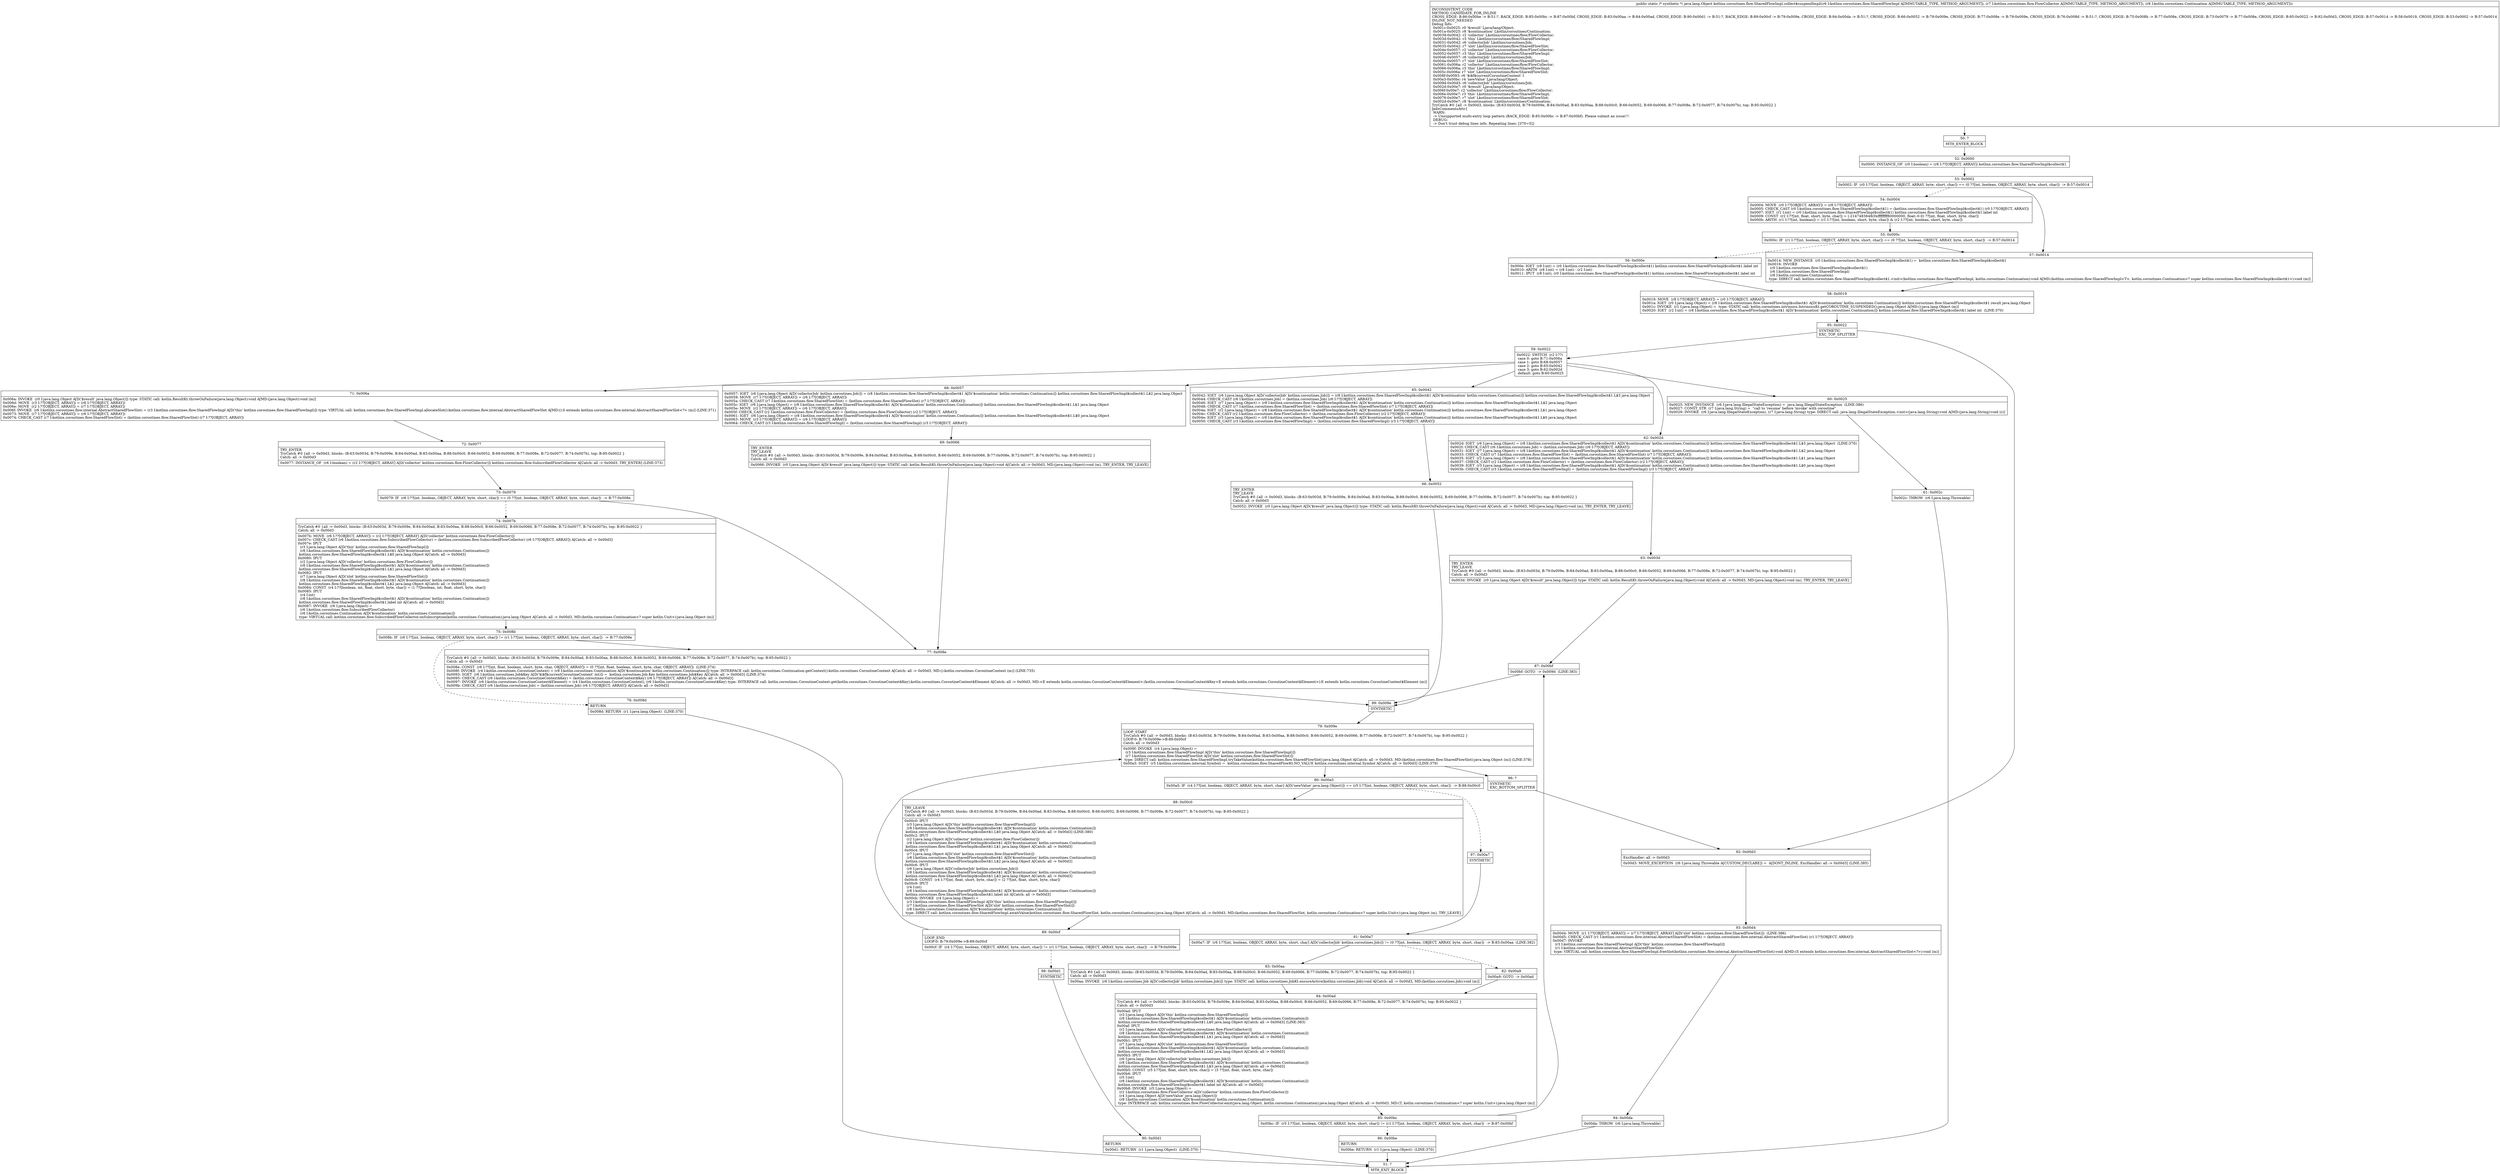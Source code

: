 digraph "CFG forkotlinx.coroutines.flow.SharedFlowImpl.collect$suspendImpl(Lkotlinx\/coroutines\/flow\/SharedFlowImpl;Lkotlinx\/coroutines\/flow\/FlowCollector;Lkotlin\/coroutines\/Continuation;)Ljava\/lang\/Object;" {
Node_50 [shape=record,label="{50\:\ ?|MTH_ENTER_BLOCK\l}"];
Node_52 [shape=record,label="{52\:\ 0x0000|0x0000: INSTANCE_OF  (r0 I:boolean) = (r8 I:??[OBJECT, ARRAY]) kotlinx.coroutines.flow.SharedFlowImpl$collect$1 \l}"];
Node_53 [shape=record,label="{53\:\ 0x0002|0x0002: IF  (r0 I:??[int, boolean, OBJECT, ARRAY, byte, short, char]) == (0 ??[int, boolean, OBJECT, ARRAY, byte, short, char])  \-\> B:57:0x0014 \l}"];
Node_54 [shape=record,label="{54\:\ 0x0004|0x0004: MOVE  (r0 I:??[OBJECT, ARRAY]) = (r8 I:??[OBJECT, ARRAY]) \l0x0005: CHECK_CAST (r0 I:kotlinx.coroutines.flow.SharedFlowImpl$collect$1) = (kotlinx.coroutines.flow.SharedFlowImpl$collect$1) (r0 I:??[OBJECT, ARRAY]) \l0x0007: IGET  (r1 I:int) = (r0 I:kotlinx.coroutines.flow.SharedFlowImpl$collect$1) kotlinx.coroutines.flow.SharedFlowImpl$collect$1.label int \l0x0009: CONST  (r2 I:??[int, float, short, byte, char]) = (\-2147483648(0xffffffff80000000, float:\-0.0) ??[int, float, short, byte, char]) \l0x000b: ARITH  (r1 I:??[int, boolean]) = (r1 I:??[int, boolean, short, byte, char]) & (r2 I:??[int, boolean, short, byte, char]) \l}"];
Node_55 [shape=record,label="{55\:\ 0x000c|0x000c: IF  (r1 I:??[int, boolean, OBJECT, ARRAY, byte, short, char]) == (0 ??[int, boolean, OBJECT, ARRAY, byte, short, char])  \-\> B:57:0x0014 \l}"];
Node_56 [shape=record,label="{56\:\ 0x000e|0x000e: IGET  (r8 I:int) = (r0 I:kotlinx.coroutines.flow.SharedFlowImpl$collect$1) kotlinx.coroutines.flow.SharedFlowImpl$collect$1.label int \l0x0010: ARITH  (r8 I:int) = (r8 I:int) \- (r2 I:int) \l0x0011: IPUT  (r8 I:int), (r0 I:kotlinx.coroutines.flow.SharedFlowImpl$collect$1) kotlinx.coroutines.flow.SharedFlowImpl$collect$1.label int \l}"];
Node_58 [shape=record,label="{58\:\ 0x0019|0x0019: MOVE  (r8 I:??[OBJECT, ARRAY]) = (r0 I:??[OBJECT, ARRAY]) \l0x001a: IGET  (r0 I:java.lang.Object) = (r8 I:kotlinx.coroutines.flow.SharedFlowImpl$collect$1 A[D('$continuation' kotlin.coroutines.Continuation)]) kotlinx.coroutines.flow.SharedFlowImpl$collect$1.result java.lang.Object \l0x001c: INVOKE  (r1 I:java.lang.Object) =  type: STATIC call: kotlin.coroutines.intrinsics.IntrinsicsKt.getCOROUTINE_SUSPENDED():java.lang.Object A[MD:():java.lang.Object (m)]\l0x0020: IGET  (r2 I:int) = (r8 I:kotlinx.coroutines.flow.SharedFlowImpl$collect$1 A[D('$continuation' kotlin.coroutines.Continuation)]) kotlinx.coroutines.flow.SharedFlowImpl$collect$1.label int  (LINE:370)\l}"];
Node_95 [shape=record,label="{95\:\ 0x0022|SYNTHETIC\lEXC_TOP_SPLITTER\l}"];
Node_59 [shape=record,label="{59\:\ 0x0022|0x0022: SWITCH  (r2 I:??)\l case 0: goto B:71:0x006a\l case 1: goto B:68:0x0057\l case 2: goto B:65:0x0042\l case 3: goto B:62:0x002d\l default: goto B:60:0x0025 \l}"];
Node_60 [shape=record,label="{60\:\ 0x0025|0x0025: NEW_INSTANCE  (r6 I:java.lang.IllegalStateException) =  java.lang.IllegalStateException  (LINE:386)\l0x0027: CONST_STR  (r7 I:java.lang.String) =  \"call to 'resume' before 'invoke' with coroutine\" \l0x0029: INVOKE  (r6 I:java.lang.IllegalStateException), (r7 I:java.lang.String) type: DIRECT call: java.lang.IllegalStateException.\<init\>(java.lang.String):void A[MD:(java.lang.String):void (c)]\l}"];
Node_61 [shape=record,label="{61\:\ 0x002c|0x002c: THROW  (r6 I:java.lang.Throwable) \l}"];
Node_51 [shape=record,label="{51\:\ ?|MTH_EXIT_BLOCK\l}"];
Node_62 [shape=record,label="{62\:\ 0x002d|0x002d: IGET  (r6 I:java.lang.Object) = (r8 I:kotlinx.coroutines.flow.SharedFlowImpl$collect$1 A[D('$continuation' kotlin.coroutines.Continuation)]) kotlinx.coroutines.flow.SharedFlowImpl$collect$1.L$3 java.lang.Object  (LINE:370)\l0x002f: CHECK_CAST (r6 I:kotlinx.coroutines.Job) = (kotlinx.coroutines.Job) (r6 I:??[OBJECT, ARRAY]) \l0x0031: IGET  (r7 I:java.lang.Object) = (r8 I:kotlinx.coroutines.flow.SharedFlowImpl$collect$1 A[D('$continuation' kotlin.coroutines.Continuation)]) kotlinx.coroutines.flow.SharedFlowImpl$collect$1.L$2 java.lang.Object \l0x0033: CHECK_CAST (r7 I:kotlinx.coroutines.flow.SharedFlowSlot) = (kotlinx.coroutines.flow.SharedFlowSlot) (r7 I:??[OBJECT, ARRAY]) \l0x0035: IGET  (r2 I:java.lang.Object) = (r8 I:kotlinx.coroutines.flow.SharedFlowImpl$collect$1 A[D('$continuation' kotlin.coroutines.Continuation)]) kotlinx.coroutines.flow.SharedFlowImpl$collect$1.L$1 java.lang.Object \l0x0037: CHECK_CAST (r2 I:kotlinx.coroutines.flow.FlowCollector) = (kotlinx.coroutines.flow.FlowCollector) (r2 I:??[OBJECT, ARRAY]) \l0x0039: IGET  (r3 I:java.lang.Object) = (r8 I:kotlinx.coroutines.flow.SharedFlowImpl$collect$1 A[D('$continuation' kotlin.coroutines.Continuation)]) kotlinx.coroutines.flow.SharedFlowImpl$collect$1.L$0 java.lang.Object \l0x003b: CHECK_CAST (r3 I:kotlinx.coroutines.flow.SharedFlowImpl) = (kotlinx.coroutines.flow.SharedFlowImpl) (r3 I:??[OBJECT, ARRAY]) \l}"];
Node_63 [shape=record,label="{63\:\ 0x003d|TRY_ENTER\lTRY_LEAVE\lTryCatch #0 \{all \-\> 0x00d3, blocks: (B:63:0x003d, B:79:0x009e, B:84:0x00ad, B:83:0x00aa, B:88:0x00c0, B:66:0x0052, B:69:0x0066, B:77:0x008e, B:72:0x0077, B:74:0x007b), top: B:95:0x0022 \}\lCatch: all \-\> 0x00d3\l|0x003d: INVOKE  (r0 I:java.lang.Object A[D('$result' java.lang.Object)]) type: STATIC call: kotlin.ResultKt.throwOnFailure(java.lang.Object):void A[Catch: all \-\> 0x00d3, MD:(java.lang.Object):void (m), TRY_ENTER, TRY_LEAVE]\l}"];
Node_87 [shape=record,label="{87\:\ 0x00bf|0x00bf: GOTO  \-\> 0x009d  (LINE:383)\l}"];
Node_99 [shape=record,label="{99\:\ 0x009e|SYNTHETIC\l}"];
Node_79 [shape=record,label="{79\:\ 0x009e|LOOP_START\lTryCatch #0 \{all \-\> 0x00d3, blocks: (B:63:0x003d, B:79:0x009e, B:84:0x00ad, B:83:0x00aa, B:88:0x00c0, B:66:0x0052, B:69:0x0066, B:77:0x008e, B:72:0x0077, B:74:0x007b), top: B:95:0x0022 \}\lLOOP:0: B:79:0x009e\-\>B:89:0x00cf\lCatch: all \-\> 0x00d3\l|0x009f: INVOKE  (r4 I:java.lang.Object) = \l  (r3 I:kotlinx.coroutines.flow.SharedFlowImpl A[D('this' kotlinx.coroutines.flow.SharedFlowImpl)])\l  (r7 I:kotlinx.coroutines.flow.SharedFlowSlot A[D('slot' kotlinx.coroutines.flow.SharedFlowSlot)])\l type: DIRECT call: kotlinx.coroutines.flow.SharedFlowImpl.tryTakeValue(kotlinx.coroutines.flow.SharedFlowSlot):java.lang.Object A[Catch: all \-\> 0x00d3, MD:(kotlinx.coroutines.flow.SharedFlowSlot):java.lang.Object (m)] (LINE:378)\l0x00a3: SGET  (r5 I:kotlinx.coroutines.internal.Symbol) =  kotlinx.coroutines.flow.SharedFlowKt.NO_VALUE kotlinx.coroutines.internal.Symbol A[Catch: all \-\> 0x00d3] (LINE:379)\l}"];
Node_80 [shape=record,label="{80\:\ 0x00a5|0x00a5: IF  (r4 I:??[int, boolean, OBJECT, ARRAY, byte, short, char] A[D('newValue' java.lang.Object)]) == (r5 I:??[int, boolean, OBJECT, ARRAY, byte, short, char])  \-\> B:88:0x00c0 \l}"];
Node_88 [shape=record,label="{88\:\ 0x00c0|TRY_LEAVE\lTryCatch #0 \{all \-\> 0x00d3, blocks: (B:63:0x003d, B:79:0x009e, B:84:0x00ad, B:83:0x00aa, B:88:0x00c0, B:66:0x0052, B:69:0x0066, B:77:0x008e, B:72:0x0077, B:74:0x007b), top: B:95:0x0022 \}\lCatch: all \-\> 0x00d3\l|0x00c0: IPUT  \l  (r3 I:java.lang.Object A[D('this' kotlinx.coroutines.flow.SharedFlowImpl)])\l  (r8 I:kotlinx.coroutines.flow.SharedFlowImpl$collect$1 A[D('$continuation' kotlin.coroutines.Continuation)])\l kotlinx.coroutines.flow.SharedFlowImpl$collect$1.L$0 java.lang.Object A[Catch: all \-\> 0x00d3] (LINE:380)\l0x00c2: IPUT  \l  (r2 I:java.lang.Object A[D('collector' kotlinx.coroutines.flow.FlowCollector)])\l  (r8 I:kotlinx.coroutines.flow.SharedFlowImpl$collect$1 A[D('$continuation' kotlin.coroutines.Continuation)])\l kotlinx.coroutines.flow.SharedFlowImpl$collect$1.L$1 java.lang.Object A[Catch: all \-\> 0x00d3]\l0x00c4: IPUT  \l  (r7 I:java.lang.Object A[D('slot' kotlinx.coroutines.flow.SharedFlowSlot)])\l  (r8 I:kotlinx.coroutines.flow.SharedFlowImpl$collect$1 A[D('$continuation' kotlin.coroutines.Continuation)])\l kotlinx.coroutines.flow.SharedFlowImpl$collect$1.L$2 java.lang.Object A[Catch: all \-\> 0x00d3]\l0x00c6: IPUT  \l  (r6 I:java.lang.Object A[D('collectorJob' kotlinx.coroutines.Job)])\l  (r8 I:kotlinx.coroutines.flow.SharedFlowImpl$collect$1 A[D('$continuation' kotlin.coroutines.Continuation)])\l kotlinx.coroutines.flow.SharedFlowImpl$collect$1.L$3 java.lang.Object A[Catch: all \-\> 0x00d3]\l0x00c8: CONST  (r4 I:??[int, float, short, byte, char]) = (2 ??[int, float, short, byte, char]) \l0x00c9: IPUT  \l  (r4 I:int)\l  (r8 I:kotlinx.coroutines.flow.SharedFlowImpl$collect$1 A[D('$continuation' kotlin.coroutines.Continuation)])\l kotlinx.coroutines.flow.SharedFlowImpl$collect$1.label int A[Catch: all \-\> 0x00d3]\l0x00cb: INVOKE  (r4 I:java.lang.Object) = \l  (r3 I:kotlinx.coroutines.flow.SharedFlowImpl A[D('this' kotlinx.coroutines.flow.SharedFlowImpl)])\l  (r7 I:kotlinx.coroutines.flow.SharedFlowSlot A[D('slot' kotlinx.coroutines.flow.SharedFlowSlot)])\l  (r8 I:kotlin.coroutines.Continuation A[D('$continuation' kotlin.coroutines.Continuation)])\l type: DIRECT call: kotlinx.coroutines.flow.SharedFlowImpl.awaitValue(kotlinx.coroutines.flow.SharedFlowSlot, kotlin.coroutines.Continuation):java.lang.Object A[Catch: all \-\> 0x00d3, MD:(kotlinx.coroutines.flow.SharedFlowSlot, kotlin.coroutines.Continuation\<? super kotlin.Unit\>):java.lang.Object (m), TRY_LEAVE]\l}"];
Node_89 [shape=record,label="{89\:\ 0x00cf|LOOP_END\lLOOP:0: B:79:0x009e\-\>B:89:0x00cf\l|0x00cf: IF  (r4 I:??[int, boolean, OBJECT, ARRAY, byte, short, char]) != (r1 I:??[int, boolean, OBJECT, ARRAY, byte, short, char])  \-\> B:79:0x009e \l}"];
Node_98 [shape=record,label="{98\:\ 0x00d1|SYNTHETIC\l}"];
Node_90 [shape=record,label="{90\:\ 0x00d1|RETURN\l|0x00d1: RETURN  (r1 I:java.lang.Object)  (LINE:370)\l}"];
Node_97 [shape=record,label="{97\:\ 0x00a7|SYNTHETIC\l}"];
Node_81 [shape=record,label="{81\:\ 0x00a7|0x00a7: IF  (r6 I:??[int, boolean, OBJECT, ARRAY, byte, short, char] A[D('collectorJob' kotlinx.coroutines.Job)]) != (0 ??[int, boolean, OBJECT, ARRAY, byte, short, char])  \-\> B:83:0x00aa  (LINE:382)\l}"];
Node_82 [shape=record,label="{82\:\ 0x00a9|0x00a9: GOTO  \-\> 0x00ad \l}"];
Node_84 [shape=record,label="{84\:\ 0x00ad|TryCatch #0 \{all \-\> 0x00d3, blocks: (B:63:0x003d, B:79:0x009e, B:84:0x00ad, B:83:0x00aa, B:88:0x00c0, B:66:0x0052, B:69:0x0066, B:77:0x008e, B:72:0x0077, B:74:0x007b), top: B:95:0x0022 \}\lCatch: all \-\> 0x00d3\l|0x00ad: IPUT  \l  (r3 I:java.lang.Object A[D('this' kotlinx.coroutines.flow.SharedFlowImpl)])\l  (r8 I:kotlinx.coroutines.flow.SharedFlowImpl$collect$1 A[D('$continuation' kotlin.coroutines.Continuation)])\l kotlinx.coroutines.flow.SharedFlowImpl$collect$1.L$0 java.lang.Object A[Catch: all \-\> 0x00d3] (LINE:383)\l0x00af: IPUT  \l  (r2 I:java.lang.Object A[D('collector' kotlinx.coroutines.flow.FlowCollector)])\l  (r8 I:kotlinx.coroutines.flow.SharedFlowImpl$collect$1 A[D('$continuation' kotlin.coroutines.Continuation)])\l kotlinx.coroutines.flow.SharedFlowImpl$collect$1.L$1 java.lang.Object A[Catch: all \-\> 0x00d3]\l0x00b1: IPUT  \l  (r7 I:java.lang.Object A[D('slot' kotlinx.coroutines.flow.SharedFlowSlot)])\l  (r8 I:kotlinx.coroutines.flow.SharedFlowImpl$collect$1 A[D('$continuation' kotlin.coroutines.Continuation)])\l kotlinx.coroutines.flow.SharedFlowImpl$collect$1.L$2 java.lang.Object A[Catch: all \-\> 0x00d3]\l0x00b3: IPUT  \l  (r6 I:java.lang.Object A[D('collectorJob' kotlinx.coroutines.Job)])\l  (r8 I:kotlinx.coroutines.flow.SharedFlowImpl$collect$1 A[D('$continuation' kotlin.coroutines.Continuation)])\l kotlinx.coroutines.flow.SharedFlowImpl$collect$1.L$3 java.lang.Object A[Catch: all \-\> 0x00d3]\l0x00b5: CONST  (r5 I:??[int, float, short, byte, char]) = (3 ??[int, float, short, byte, char]) \l0x00b6: IPUT  \l  (r5 I:int)\l  (r8 I:kotlinx.coroutines.flow.SharedFlowImpl$collect$1 A[D('$continuation' kotlin.coroutines.Continuation)])\l kotlinx.coroutines.flow.SharedFlowImpl$collect$1.label int A[Catch: all \-\> 0x00d3]\l0x00b8: INVOKE  (r5 I:java.lang.Object) = \l  (r2 I:kotlinx.coroutines.flow.FlowCollector A[D('collector' kotlinx.coroutines.flow.FlowCollector)])\l  (r4 I:java.lang.Object A[D('newValue' java.lang.Object)])\l  (r8 I:kotlin.coroutines.Continuation A[D('$continuation' kotlin.coroutines.Continuation)])\l type: INTERFACE call: kotlinx.coroutines.flow.FlowCollector.emit(java.lang.Object, kotlin.coroutines.Continuation):java.lang.Object A[Catch: all \-\> 0x00d3, MD:(T, kotlin.coroutines.Continuation\<? super kotlin.Unit\>):java.lang.Object (m)]\l}"];
Node_85 [shape=record,label="{85\:\ 0x00bc|0x00bc: IF  (r5 I:??[int, boolean, OBJECT, ARRAY, byte, short, char]) != (r1 I:??[int, boolean, OBJECT, ARRAY, byte, short, char])  \-\> B:87:0x00bf \l}"];
Node_86 [shape=record,label="{86\:\ 0x00be|RETURN\l|0x00be: RETURN  (r1 I:java.lang.Object)  (LINE:370)\l}"];
Node_83 [shape=record,label="{83\:\ 0x00aa|TryCatch #0 \{all \-\> 0x00d3, blocks: (B:63:0x003d, B:79:0x009e, B:84:0x00ad, B:83:0x00aa, B:88:0x00c0, B:66:0x0052, B:69:0x0066, B:77:0x008e, B:72:0x0077, B:74:0x007b), top: B:95:0x0022 \}\lCatch: all \-\> 0x00d3\l|0x00aa: INVOKE  (r6 I:kotlinx.coroutines.Job A[D('collectorJob' kotlinx.coroutines.Job)]) type: STATIC call: kotlinx.coroutines.JobKt.ensureActive(kotlinx.coroutines.Job):void A[Catch: all \-\> 0x00d3, MD:(kotlinx.coroutines.Job):void (m)]\l}"];
Node_96 [shape=record,label="{96\:\ ?|SYNTHETIC\lEXC_BOTTOM_SPLITTER\l}"];
Node_65 [shape=record,label="{65\:\ 0x0042|0x0042: IGET  (r6 I:java.lang.Object A[D('collectorJob' kotlinx.coroutines.Job)]) = (r8 I:kotlinx.coroutines.flow.SharedFlowImpl$collect$1 A[D('$continuation' kotlin.coroutines.Continuation)]) kotlinx.coroutines.flow.SharedFlowImpl$collect$1.L$3 java.lang.Object \l0x0044: CHECK_CAST (r6 I:kotlinx.coroutines.Job) = (kotlinx.coroutines.Job) (r6 I:??[OBJECT, ARRAY]) \l0x0046: IGET  (r7 I:java.lang.Object) = (r8 I:kotlinx.coroutines.flow.SharedFlowImpl$collect$1 A[D('$continuation' kotlin.coroutines.Continuation)]) kotlinx.coroutines.flow.SharedFlowImpl$collect$1.L$2 java.lang.Object \l0x0048: CHECK_CAST (r7 I:kotlinx.coroutines.flow.SharedFlowSlot) = (kotlinx.coroutines.flow.SharedFlowSlot) (r7 I:??[OBJECT, ARRAY]) \l0x004a: IGET  (r2 I:java.lang.Object) = (r8 I:kotlinx.coroutines.flow.SharedFlowImpl$collect$1 A[D('$continuation' kotlin.coroutines.Continuation)]) kotlinx.coroutines.flow.SharedFlowImpl$collect$1.L$1 java.lang.Object \l0x004c: CHECK_CAST (r2 I:kotlinx.coroutines.flow.FlowCollector) = (kotlinx.coroutines.flow.FlowCollector) (r2 I:??[OBJECT, ARRAY]) \l0x004e: IGET  (r3 I:java.lang.Object) = (r8 I:kotlinx.coroutines.flow.SharedFlowImpl$collect$1 A[D('$continuation' kotlin.coroutines.Continuation)]) kotlinx.coroutines.flow.SharedFlowImpl$collect$1.L$0 java.lang.Object \l0x0050: CHECK_CAST (r3 I:kotlinx.coroutines.flow.SharedFlowImpl) = (kotlinx.coroutines.flow.SharedFlowImpl) (r3 I:??[OBJECT, ARRAY]) \l}"];
Node_66 [shape=record,label="{66\:\ 0x0052|TRY_ENTER\lTRY_LEAVE\lTryCatch #0 \{all \-\> 0x00d3, blocks: (B:63:0x003d, B:79:0x009e, B:84:0x00ad, B:83:0x00aa, B:88:0x00c0, B:66:0x0052, B:69:0x0066, B:77:0x008e, B:72:0x0077, B:74:0x007b), top: B:95:0x0022 \}\lCatch: all \-\> 0x00d3\l|0x0052: INVOKE  (r0 I:java.lang.Object A[D('$result' java.lang.Object)]) type: STATIC call: kotlin.ResultKt.throwOnFailure(java.lang.Object):void A[Catch: all \-\> 0x00d3, MD:(java.lang.Object):void (m), TRY_ENTER, TRY_LEAVE]\l}"];
Node_68 [shape=record,label="{68\:\ 0x0057|0x0057: IGET  (r6 I:java.lang.Object A[D('collectorJob' kotlinx.coroutines.Job)]) = (r8 I:kotlinx.coroutines.flow.SharedFlowImpl$collect$1 A[D('$continuation' kotlin.coroutines.Continuation)]) kotlinx.coroutines.flow.SharedFlowImpl$collect$1.L$2 java.lang.Object \l0x0059: MOVE  (r7 I:??[OBJECT, ARRAY]) = (r6 I:??[OBJECT, ARRAY]) \l0x005a: CHECK_CAST (r7 I:kotlinx.coroutines.flow.SharedFlowSlot) = (kotlinx.coroutines.flow.SharedFlowSlot) (r7 I:??[OBJECT, ARRAY]) \l0x005c: IGET  (r6 I:java.lang.Object) = (r8 I:kotlinx.coroutines.flow.SharedFlowImpl$collect$1 A[D('$continuation' kotlin.coroutines.Continuation)]) kotlinx.coroutines.flow.SharedFlowImpl$collect$1.L$1 java.lang.Object \l0x005e: MOVE  (r2 I:??[OBJECT, ARRAY]) = (r6 I:??[OBJECT, ARRAY]) \l0x005f: CHECK_CAST (r2 I:kotlinx.coroutines.flow.FlowCollector) = (kotlinx.coroutines.flow.FlowCollector) (r2 I:??[OBJECT, ARRAY]) \l0x0061: IGET  (r6 I:java.lang.Object) = (r8 I:kotlinx.coroutines.flow.SharedFlowImpl$collect$1 A[D('$continuation' kotlin.coroutines.Continuation)]) kotlinx.coroutines.flow.SharedFlowImpl$collect$1.L$0 java.lang.Object \l0x0063: MOVE  (r3 I:??[OBJECT, ARRAY]) = (r6 I:??[OBJECT, ARRAY]) \l0x0064: CHECK_CAST (r3 I:kotlinx.coroutines.flow.SharedFlowImpl) = (kotlinx.coroutines.flow.SharedFlowImpl) (r3 I:??[OBJECT, ARRAY]) \l}"];
Node_69 [shape=record,label="{69\:\ 0x0066|TRY_ENTER\lTRY_LEAVE\lTryCatch #0 \{all \-\> 0x00d3, blocks: (B:63:0x003d, B:79:0x009e, B:84:0x00ad, B:83:0x00aa, B:88:0x00c0, B:66:0x0052, B:69:0x0066, B:77:0x008e, B:72:0x0077, B:74:0x007b), top: B:95:0x0022 \}\lCatch: all \-\> 0x00d3\l|0x0066: INVOKE  (r0 I:java.lang.Object A[D('$result' java.lang.Object)]) type: STATIC call: kotlin.ResultKt.throwOnFailure(java.lang.Object):void A[Catch: all \-\> 0x00d3, MD:(java.lang.Object):void (m), TRY_ENTER, TRY_LEAVE]\l}"];
Node_77 [shape=record,label="{77\:\ 0x008e|TryCatch #0 \{all \-\> 0x00d3, blocks: (B:63:0x003d, B:79:0x009e, B:84:0x00ad, B:83:0x00aa, B:88:0x00c0, B:66:0x0052, B:69:0x0066, B:77:0x008e, B:72:0x0077, B:74:0x007b), top: B:95:0x0022 \}\lCatch: all \-\> 0x00d3\l|0x008e: CONST  (r6 I:??[int, float, boolean, short, byte, char, OBJECT, ARRAY]) = (0 ??[int, float, boolean, short, byte, char, OBJECT, ARRAY])  (LINE:374)\l0x008f: INVOKE  (r4 I:kotlin.coroutines.CoroutineContext) = (r8 I:kotlin.coroutines.Continuation A[D('$continuation' kotlin.coroutines.Continuation)]) type: INTERFACE call: kotlin.coroutines.Continuation.getContext():kotlin.coroutines.CoroutineContext A[Catch: all \-\> 0x00d3, MD:():kotlin.coroutines.CoroutineContext (m)] (LINE:735)\l0x0093: SGET  (r6 I:kotlinx.coroutines.Job$Key A[D('$i$f$currentCoroutineContext' int)]) =  kotlinx.coroutines.Job.Key kotlinx.coroutines.Job$Key A[Catch: all \-\> 0x00d3] (LINE:374)\l0x0095: CHECK_CAST (r6 I:kotlin.coroutines.CoroutineContext$Key) = (kotlin.coroutines.CoroutineContext$Key) (r6 I:??[OBJECT, ARRAY]) A[Catch: all \-\> 0x00d3]\l0x0097: INVOKE  (r6 I:kotlin.coroutines.CoroutineContext$Element) = (r4 I:kotlin.coroutines.CoroutineContext), (r6 I:kotlin.coroutines.CoroutineContext$Key) type: INTERFACE call: kotlin.coroutines.CoroutineContext.get(kotlin.coroutines.CoroutineContext$Key):kotlin.coroutines.CoroutineContext$Element A[Catch: all \-\> 0x00d3, MD:\<E extends kotlin.coroutines.CoroutineContext$Element\>:(kotlin.coroutines.CoroutineContext$Key\<E extends kotlin.coroutines.CoroutineContext$Element\>):E extends kotlin.coroutines.CoroutineContext$Element (m)]\l0x009b: CHECK_CAST (r6 I:kotlinx.coroutines.Job) = (kotlinx.coroutines.Job) (r6 I:??[OBJECT, ARRAY]) A[Catch: all \-\> 0x00d3]\l}"];
Node_71 [shape=record,label="{71\:\ 0x006a|0x006a: INVOKE  (r0 I:java.lang.Object A[D('$result' java.lang.Object)]) type: STATIC call: kotlin.ResultKt.throwOnFailure(java.lang.Object):void A[MD:(java.lang.Object):void (m)]\l0x006d: MOVE  (r3 I:??[OBJECT, ARRAY]) = (r6 I:??[OBJECT, ARRAY]) \l0x006e: MOVE  (r2 I:??[OBJECT, ARRAY]) = (r7 I:??[OBJECT, ARRAY]) \l0x006f: INVOKE  (r6 I:kotlinx.coroutines.flow.internal.AbstractSharedFlowSlot) = (r3 I:kotlinx.coroutines.flow.SharedFlowImpl A[D('this' kotlinx.coroutines.flow.SharedFlowImpl)]) type: VIRTUAL call: kotlinx.coroutines.flow.SharedFlowImpl.allocateSlot():kotlinx.coroutines.flow.internal.AbstractSharedFlowSlot A[MD:():S extends kotlinx.coroutines.flow.internal.AbstractSharedFlowSlot\<?\> (m)] (LINE:371)\l0x0073: MOVE  (r7 I:??[OBJECT, ARRAY]) = (r6 I:??[OBJECT, ARRAY]) \l0x0074: CHECK_CAST (r7 I:kotlinx.coroutines.flow.SharedFlowSlot) = (kotlinx.coroutines.flow.SharedFlowSlot) (r7 I:??[OBJECT, ARRAY]) \l}"];
Node_72 [shape=record,label="{72\:\ 0x0077|TRY_ENTER\lTryCatch #0 \{all \-\> 0x00d3, blocks: (B:63:0x003d, B:79:0x009e, B:84:0x00ad, B:83:0x00aa, B:88:0x00c0, B:66:0x0052, B:69:0x0066, B:77:0x008e, B:72:0x0077, B:74:0x007b), top: B:95:0x0022 \}\lCatch: all \-\> 0x00d3\l|0x0077: INSTANCE_OF  (r6 I:boolean) = (r2 I:??[OBJECT, ARRAY] A[D('collector' kotlinx.coroutines.flow.FlowCollector)]) kotlinx.coroutines.flow.SubscribedFlowCollector A[Catch: all \-\> 0x00d3, TRY_ENTER] (LINE:373)\l}"];
Node_73 [shape=record,label="{73\:\ 0x0079|0x0079: IF  (r6 I:??[int, boolean, OBJECT, ARRAY, byte, short, char]) == (0 ??[int, boolean, OBJECT, ARRAY, byte, short, char])  \-\> B:77:0x008e \l}"];
Node_74 [shape=record,label="{74\:\ 0x007b|TryCatch #0 \{all \-\> 0x00d3, blocks: (B:63:0x003d, B:79:0x009e, B:84:0x00ad, B:83:0x00aa, B:88:0x00c0, B:66:0x0052, B:69:0x0066, B:77:0x008e, B:72:0x0077, B:74:0x007b), top: B:95:0x0022 \}\lCatch: all \-\> 0x00d3\l|0x007b: MOVE  (r6 I:??[OBJECT, ARRAY]) = (r2 I:??[OBJECT, ARRAY] A[D('collector' kotlinx.coroutines.flow.FlowCollector)]) \l0x007c: CHECK_CAST (r6 I:kotlinx.coroutines.flow.SubscribedFlowCollector) = (kotlinx.coroutines.flow.SubscribedFlowCollector) (r6 I:??[OBJECT, ARRAY]) A[Catch: all \-\> 0x00d3]\l0x007e: IPUT  \l  (r3 I:java.lang.Object A[D('this' kotlinx.coroutines.flow.SharedFlowImpl)])\l  (r8 I:kotlinx.coroutines.flow.SharedFlowImpl$collect$1 A[D('$continuation' kotlin.coroutines.Continuation)])\l kotlinx.coroutines.flow.SharedFlowImpl$collect$1.L$0 java.lang.Object A[Catch: all \-\> 0x00d3]\l0x0080: IPUT  \l  (r2 I:java.lang.Object A[D('collector' kotlinx.coroutines.flow.FlowCollector)])\l  (r8 I:kotlinx.coroutines.flow.SharedFlowImpl$collect$1 A[D('$continuation' kotlin.coroutines.Continuation)])\l kotlinx.coroutines.flow.SharedFlowImpl$collect$1.L$1 java.lang.Object A[Catch: all \-\> 0x00d3]\l0x0082: IPUT  \l  (r7 I:java.lang.Object A[D('slot' kotlinx.coroutines.flow.SharedFlowSlot)])\l  (r8 I:kotlinx.coroutines.flow.SharedFlowImpl$collect$1 A[D('$continuation' kotlin.coroutines.Continuation)])\l kotlinx.coroutines.flow.SharedFlowImpl$collect$1.L$2 java.lang.Object A[Catch: all \-\> 0x00d3]\l0x0084: CONST  (r4 I:??[boolean, int, float, short, byte, char]) = (1 ??[boolean, int, float, short, byte, char]) \l0x0085: IPUT  \l  (r4 I:int)\l  (r8 I:kotlinx.coroutines.flow.SharedFlowImpl$collect$1 A[D('$continuation' kotlin.coroutines.Continuation)])\l kotlinx.coroutines.flow.SharedFlowImpl$collect$1.label int A[Catch: all \-\> 0x00d3]\l0x0087: INVOKE  (r6 I:java.lang.Object) = \l  (r6 I:kotlinx.coroutines.flow.SubscribedFlowCollector)\l  (r8 I:kotlin.coroutines.Continuation A[D('$continuation' kotlin.coroutines.Continuation)])\l type: VIRTUAL call: kotlinx.coroutines.flow.SubscribedFlowCollector.onSubscription(kotlin.coroutines.Continuation):java.lang.Object A[Catch: all \-\> 0x00d3, MD:(kotlin.coroutines.Continuation\<? super kotlin.Unit\>):java.lang.Object (m)]\l}"];
Node_75 [shape=record,label="{75\:\ 0x008b|0x008b: IF  (r6 I:??[int, boolean, OBJECT, ARRAY, byte, short, char]) != (r1 I:??[int, boolean, OBJECT, ARRAY, byte, short, char])  \-\> B:77:0x008e \l}"];
Node_76 [shape=record,label="{76\:\ 0x008d|RETURN\l|0x008d: RETURN  (r1 I:java.lang.Object)  (LINE:370)\l}"];
Node_92 [shape=record,label="{92\:\ 0x00d3|ExcHandler: all \-\> 0x00d3\l|0x00d3: MOVE_EXCEPTION  (r6 I:java.lang.Throwable A[CUSTOM_DECLARE]) =  A[DONT_INLINE, ExcHandler: all \-\> 0x00d3] (LINE:385)\l}"];
Node_93 [shape=record,label="{93\:\ 0x00d4|0x00d4: MOVE  (r1 I:??[OBJECT, ARRAY]) = (r7 I:??[OBJECT, ARRAY] A[D('slot' kotlinx.coroutines.flow.SharedFlowSlot)])  (LINE:386)\l0x00d5: CHECK_CAST (r1 I:kotlinx.coroutines.flow.internal.AbstractSharedFlowSlot) = (kotlinx.coroutines.flow.internal.AbstractSharedFlowSlot) (r1 I:??[OBJECT, ARRAY]) \l0x00d7: INVOKE  \l  (r3 I:kotlinx.coroutines.flow.SharedFlowImpl A[D('this' kotlinx.coroutines.flow.SharedFlowImpl)])\l  (r1 I:kotlinx.coroutines.flow.internal.AbstractSharedFlowSlot)\l type: VIRTUAL call: kotlinx.coroutines.flow.SharedFlowImpl.freeSlot(kotlinx.coroutines.flow.internal.AbstractSharedFlowSlot):void A[MD:(S extends kotlinx.coroutines.flow.internal.AbstractSharedFlowSlot\<?\>):void (m)]\l}"];
Node_94 [shape=record,label="{94\:\ 0x00da|0x00da: THROW  (r6 I:java.lang.Throwable) \l}"];
Node_57 [shape=record,label="{57\:\ 0x0014|0x0014: NEW_INSTANCE  (r0 I:kotlinx.coroutines.flow.SharedFlowImpl$collect$1) =  kotlinx.coroutines.flow.SharedFlowImpl$collect$1 \l0x0016: INVOKE  \l  (r0 I:kotlinx.coroutines.flow.SharedFlowImpl$collect$1)\l  (r6 I:kotlinx.coroutines.flow.SharedFlowImpl)\l  (r8 I:kotlin.coroutines.Continuation)\l type: DIRECT call: kotlinx.coroutines.flow.SharedFlowImpl$collect$1.\<init\>(kotlinx.coroutines.flow.SharedFlowImpl, kotlin.coroutines.Continuation):void A[MD:(kotlinx.coroutines.flow.SharedFlowImpl\<T\>, kotlin.coroutines.Continuation\<? super kotlinx.coroutines.flow.SharedFlowImpl$collect$1\>):void (m)]\l}"];
MethodNode[shape=record,label="{public static \/* synthetic *\/ java.lang.Object kotlinx.coroutines.flow.SharedFlowImpl.collect$suspendImpl((r6 I:kotlinx.coroutines.flow.SharedFlowImpl A[IMMUTABLE_TYPE, METHOD_ARGUMENT]), (r7 I:kotlinx.coroutines.flow.FlowCollector A[IMMUTABLE_TYPE, METHOD_ARGUMENT]), (r8 I:kotlin.coroutines.Continuation A[IMMUTABLE_TYPE, METHOD_ARGUMENT]))  | INCONSISTENT_CODE\lMETHOD_CANDIDATE_FOR_INLINE\lCROSS_EDGE: B:86:0x00be \-\> B:51:?, BACK_EDGE: B:85:0x00bc \-\> B:87:0x00bf, CROSS_EDGE: B:83:0x00aa \-\> B:84:0x00ad, CROSS_EDGE: B:90:0x00d1 \-\> B:51:?, BACK_EDGE: B:89:0x00cf \-\> B:79:0x009e, CROSS_EDGE: B:94:0x00da \-\> B:51:?, CROSS_EDGE: B:66:0x0052 \-\> B:79:0x009e, CROSS_EDGE: B:77:0x008e \-\> B:79:0x009e, CROSS_EDGE: B:76:0x008d \-\> B:51:?, CROSS_EDGE: B:75:0x008b \-\> B:77:0x008e, CROSS_EDGE: B:73:0x0079 \-\> B:77:0x008e, CROSS_EDGE: B:95:0x0022 \-\> B:92:0x00d3, CROSS_EDGE: B:57:0x0014 \-\> B:58:0x0019, CROSS_EDGE: B:53:0x0002 \-\> B:57:0x0014\lINLINE_NOT_NEEDED\lDebug Info:\l  0x001c\-0x0025: r0 '$result' Ljava\/lang\/Object;\l  0x001a\-0x0025: r8 '$continuation' Lkotlin\/coroutines\/Continuation;\l  0x0039\-0x0042: r2 'collector' Lkotlinx\/coroutines\/flow\/FlowCollector;\l  0x003d\-0x0042: r3 'this' Lkotlinx\/coroutines\/flow\/SharedFlowImpl;\l  0x0031\-0x0042: r6 'collectorJob' Lkotlinx\/coroutines\/Job;\l  0x0035\-0x0042: r7 'slot' Lkotlinx\/coroutines\/flow\/SharedFlowSlot;\l  0x004e\-0x0057: r2 'collector' Lkotlinx\/coroutines\/flow\/FlowCollector;\l  0x0052\-0x0057: r3 'this' Lkotlinx\/coroutines\/flow\/SharedFlowImpl;\l  0x0046\-0x0057: r6 'collectorJob' Lkotlinx\/coroutines\/Job;\l  0x004a\-0x0057: r7 'slot' Lkotlinx\/coroutines\/flow\/SharedFlowSlot;\l  0x0061\-0x006a: r2 'collector' Lkotlinx\/coroutines\/flow\/FlowCollector;\l  0x0066\-0x006a: r3 'this' Lkotlinx\/coroutines\/flow\/SharedFlowImpl;\l  0x005c\-0x006a: r7 'slot' Lkotlinx\/coroutines\/flow\/SharedFlowSlot;\l  0x008f\-0x0093: r6 '$i$f$currentCoroutineContext' I\l  0x00a3\-0x00bc: r4 'newValue' Ljava\/lang\/Object;\l  0x009d\-0x00d3: r6 'collectorJob' Lkotlinx\/coroutines\/Job;\l  0x002d\-0x00e7: r0 '$result' Ljava\/lang\/Object;\l  0x006f\-0x00e7: r2 'collector' Lkotlinx\/coroutines\/flow\/FlowCollector;\l  0x006e\-0x00e7: r3 'this' Lkotlinx\/coroutines\/flow\/SharedFlowImpl;\l  0x0076\-0x00e7: r7 'slot' Lkotlinx\/coroutines\/flow\/SharedFlowSlot;\l  0x002d\-0x00e7: r8 '$continuation' Lkotlin\/coroutines\/Continuation;\lTryCatch #0 \{all \-\> 0x00d3, blocks: (B:63:0x003d, B:79:0x009e, B:84:0x00ad, B:83:0x00aa, B:88:0x00c0, B:66:0x0052, B:69:0x0066, B:77:0x008e, B:72:0x0077, B:74:0x007b), top: B:95:0x0022 \}\lJadxCommentsAttr\{\l WARN: \l \-\> Unsupported multi\-entry loop pattern (BACK_EDGE: B:85:0x00bc \-\> B:87:0x00bf). Please submit an issue!!!\l DEBUG: \l \-\> Don't trust debug lines info. Repeating lines: [370=5]\}\l}"];
MethodNode -> Node_50;Node_50 -> Node_52;
Node_52 -> Node_53;
Node_53 -> Node_54[style=dashed];
Node_53 -> Node_57;
Node_54 -> Node_55;
Node_55 -> Node_56[style=dashed];
Node_55 -> Node_57;
Node_56 -> Node_58;
Node_58 -> Node_95;
Node_95 -> Node_59;
Node_95 -> Node_92;
Node_59 -> Node_60;
Node_59 -> Node_62;
Node_59 -> Node_65;
Node_59 -> Node_68;
Node_59 -> Node_71;
Node_60 -> Node_61;
Node_61 -> Node_51;
Node_62 -> Node_63;
Node_63 -> Node_87;
Node_87 -> Node_99;
Node_99 -> Node_79;
Node_79 -> Node_80;
Node_79 -> Node_96;
Node_80 -> Node_88;
Node_80 -> Node_97[style=dashed];
Node_88 -> Node_89;
Node_89 -> Node_79;
Node_89 -> Node_98[style=dashed];
Node_98 -> Node_90;
Node_90 -> Node_51;
Node_97 -> Node_81;
Node_81 -> Node_82[style=dashed];
Node_81 -> Node_83;
Node_82 -> Node_84;
Node_84 -> Node_85;
Node_85 -> Node_86[style=dashed];
Node_85 -> Node_87;
Node_86 -> Node_51;
Node_83 -> Node_84;
Node_96 -> Node_92;
Node_65 -> Node_66;
Node_66 -> Node_99;
Node_68 -> Node_69;
Node_69 -> Node_77;
Node_77 -> Node_99;
Node_71 -> Node_72;
Node_72 -> Node_73;
Node_73 -> Node_74[style=dashed];
Node_73 -> Node_77;
Node_74 -> Node_75;
Node_75 -> Node_76[style=dashed];
Node_75 -> Node_77;
Node_76 -> Node_51;
Node_92 -> Node_93;
Node_93 -> Node_94;
Node_94 -> Node_51;
Node_57 -> Node_58;
}

